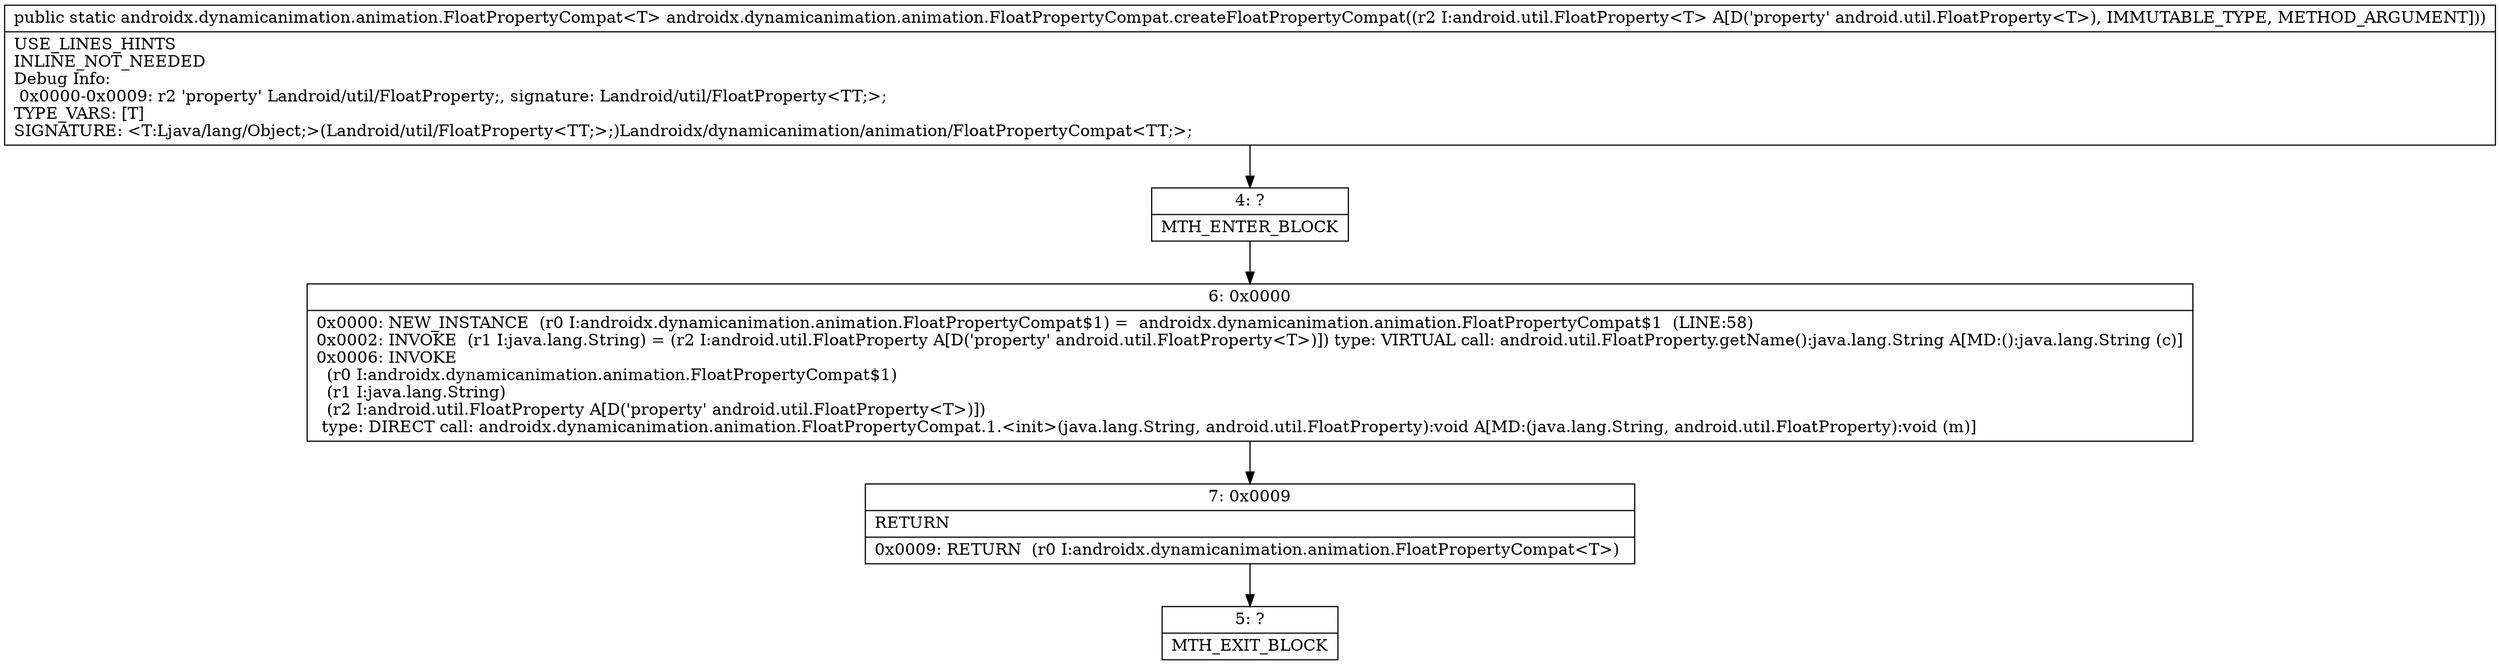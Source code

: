 digraph "CFG forandroidx.dynamicanimation.animation.FloatPropertyCompat.createFloatPropertyCompat(Landroid\/util\/FloatProperty;)Landroidx\/dynamicanimation\/animation\/FloatPropertyCompat;" {
Node_4 [shape=record,label="{4\:\ ?|MTH_ENTER_BLOCK\l}"];
Node_6 [shape=record,label="{6\:\ 0x0000|0x0000: NEW_INSTANCE  (r0 I:androidx.dynamicanimation.animation.FloatPropertyCompat$1) =  androidx.dynamicanimation.animation.FloatPropertyCompat$1  (LINE:58)\l0x0002: INVOKE  (r1 I:java.lang.String) = (r2 I:android.util.FloatProperty A[D('property' android.util.FloatProperty\<T\>)]) type: VIRTUAL call: android.util.FloatProperty.getName():java.lang.String A[MD:():java.lang.String (c)]\l0x0006: INVOKE  \l  (r0 I:androidx.dynamicanimation.animation.FloatPropertyCompat$1)\l  (r1 I:java.lang.String)\l  (r2 I:android.util.FloatProperty A[D('property' android.util.FloatProperty\<T\>)])\l type: DIRECT call: androidx.dynamicanimation.animation.FloatPropertyCompat.1.\<init\>(java.lang.String, android.util.FloatProperty):void A[MD:(java.lang.String, android.util.FloatProperty):void (m)]\l}"];
Node_7 [shape=record,label="{7\:\ 0x0009|RETURN\l|0x0009: RETURN  (r0 I:androidx.dynamicanimation.animation.FloatPropertyCompat\<T\>) \l}"];
Node_5 [shape=record,label="{5\:\ ?|MTH_EXIT_BLOCK\l}"];
MethodNode[shape=record,label="{public static androidx.dynamicanimation.animation.FloatPropertyCompat\<T\> androidx.dynamicanimation.animation.FloatPropertyCompat.createFloatPropertyCompat((r2 I:android.util.FloatProperty\<T\> A[D('property' android.util.FloatProperty\<T\>), IMMUTABLE_TYPE, METHOD_ARGUMENT]))  | USE_LINES_HINTS\lINLINE_NOT_NEEDED\lDebug Info:\l  0x0000\-0x0009: r2 'property' Landroid\/util\/FloatProperty;, signature: Landroid\/util\/FloatProperty\<TT;\>;\lTYPE_VARS: [T]\lSIGNATURE: \<T:Ljava\/lang\/Object;\>(Landroid\/util\/FloatProperty\<TT;\>;)Landroidx\/dynamicanimation\/animation\/FloatPropertyCompat\<TT;\>;\l}"];
MethodNode -> Node_4;Node_4 -> Node_6;
Node_6 -> Node_7;
Node_7 -> Node_5;
}

